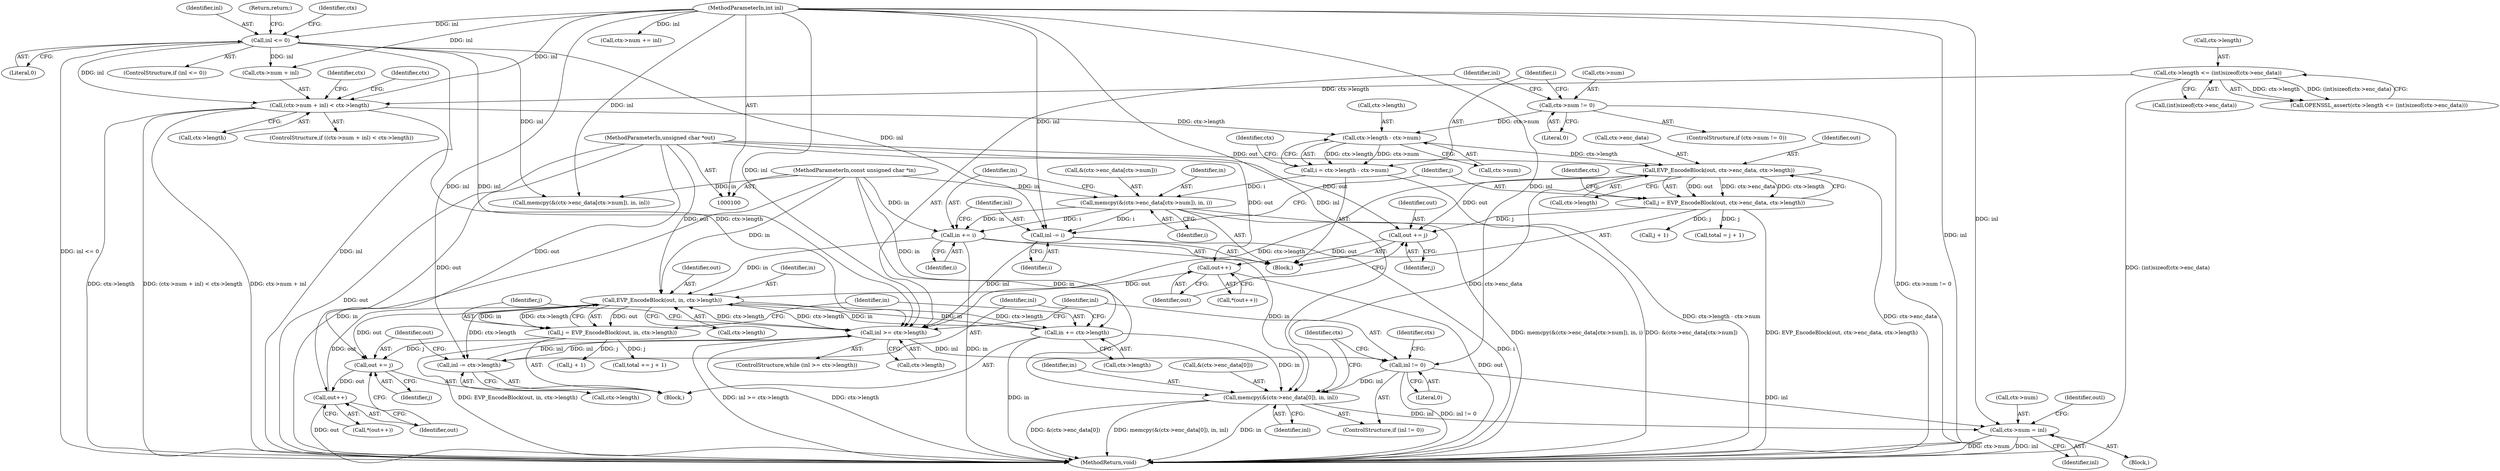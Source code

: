 digraph "0_openssl_5b814481f3573fa9677f3a31ee51322e2a22ee6a@API" {
"1000272" [label="(Call,memcpy(&(ctx->enc_data[0]), in, inl))"];
"1000196" [label="(Call,EVP_EncodeBlock(out, ctx->enc_data, ctx->length))"];
"1000102" [label="(MethodParameterIn,unsigned char *out)"];
"1000170" [label="(Call,ctx->length - ctx->num)"];
"1000134" [label="(Call,(ctx->num + inl) < ctx->length)"];
"1000118" [label="(Call,inl <= 0)"];
"1000105" [label="(MethodParameterIn,int inl)"];
"1000123" [label="(Call,ctx->length <= (int)sizeof(ctx->enc_data))"];
"1000162" [label="(Call,ctx->num != 0)"];
"1000188" [label="(Call,in += i)"];
"1000177" [label="(Call,memcpy(&(ctx->enc_data[ctx->num]), in, i))"];
"1000104" [label="(MethodParameterIn,const unsigned char *in)"];
"1000168" [label="(Call,i = ctx->length - ctx->num)"];
"1000241" [label="(Call,in += ctx->length)"];
"1000235" [label="(Call,EVP_EncodeBlock(out, in, ctx->length))"];
"1000214" [label="(Call,out++)"];
"1000209" [label="(Call,out += j)"];
"1000194" [label="(Call,j = EVP_EncodeBlock(out, ctx->enc_data, ctx->length))"];
"1000256" [label="(Call,out++)"];
"1000251" [label="(Call,out += j)"];
"1000233" [label="(Call,j = EVP_EncodeBlock(out, in, ctx->length))"];
"1000227" [label="(Call,inl >= ctx->length)"];
"1000191" [label="(Call,inl -= i)"];
"1000246" [label="(Call,inl -= ctx->length)"];
"1000269" [label="(Call,inl != 0)"];
"1000281" [label="(Call,ctx->num = inl)"];
"1000281" [label="(Call,ctx->num = inl)"];
"1000273" [label="(Call,&(ctx->enc_data[0]))"];
"1000188" [label="(Call,in += i)"];
"1000192" [label="(Identifier,inl)"];
"1000194" [label="(Call,j = EVP_EncodeBlock(out, ctx->enc_data, ctx->length))"];
"1000125" [label="(Identifier,ctx)"];
"1000235" [label="(Call,EVP_EncodeBlock(out, in, ctx->length))"];
"1000186" [label="(Identifier,in)"];
"1000105" [label="(MethodParameterIn,int inl)"];
"1000285" [label="(Identifier,inl)"];
"1000257" [label="(Identifier,out)"];
"1000133" [label="(ControlStructure,if ((ctx->num + inl) < ctx->length))"];
"1000119" [label="(Identifier,inl)"];
"1000134" [label="(Call,(ctx->num + inl) < ctx->length)"];
"1000166" [label="(Literal,0)"];
"1000270" [label="(Identifier,inl)"];
"1000140" [label="(Call,ctx->length)"];
"1000227" [label="(Call,inl >= ctx->length)"];
"1000290" [label="(MethodReturn,void)"];
"1000271" [label="(Literal,0)"];
"1000211" [label="(Identifier,j)"];
"1000256" [label="(Call,out++)"];
"1000232" [label="(Block,)"];
"1000280" [label="(Identifier,inl)"];
"1000282" [label="(Call,ctx->num)"];
"1000127" [label="(Call,(int)sizeof(ctx->enc_data))"];
"1000269" [label="(Call,inl != 0)"];
"1000241" [label="(Call,in += ctx->length)"];
"1000263" [label="(Call,total += j + 1)"];
"1000121" [label="(Return,return;)"];
"1000255" [label="(Call,*(out++))"];
"1000246" [label="(Call,inl -= ctx->length)"];
"1000181" [label="(Identifier,ctx)"];
"1000223" [label="(Call,j + 1)"];
"1000117" [label="(ControlStructure,if (inl <= 0))"];
"1000162" [label="(Call,ctx->num != 0)"];
"1000276" [label="(Identifier,ctx)"];
"1000135" [label="(Call,ctx->num + inl)"];
"1000215" [label="(Identifier,out)"];
"1000104" [label="(MethodParameterIn,const unsigned char *in)"];
"1000171" [label="(Call,ctx->length)"];
"1000164" [label="(Identifier,ctx)"];
"1000163" [label="(Call,ctx->num)"];
"1000243" [label="(Call,ctx->length)"];
"1000288" [label="(Identifier,outl)"];
"1000177" [label="(Call,memcpy(&(ctx->enc_data[ctx->num]), in, i))"];
"1000242" [label="(Identifier,in)"];
"1000233" [label="(Call,j = EVP_EncodeBlock(out, in, ctx->length))"];
"1000168" [label="(Call,i = ctx->length - ctx->num)"];
"1000238" [label="(Call,ctx->length)"];
"1000190" [label="(Identifier,i)"];
"1000170" [label="(Call,ctx->length - ctx->num)"];
"1000248" [label="(Call,ctx->length)"];
"1000174" [label="(Call,ctx->num)"];
"1000144" [label="(Call,memcpy(&(ctx->enc_data[ctx->num]), in, inl))"];
"1000193" [label="(Identifier,i)"];
"1000178" [label="(Call,&(ctx->enc_data[ctx->num]))"];
"1000124" [label="(Call,ctx->length)"];
"1000272" [label="(Call,memcpy(&(ctx->enc_data[0]), in, inl))"];
"1000251" [label="(Call,out += j)"];
"1000169" [label="(Identifier,i)"];
"1000226" [label="(ControlStructure,while (inl >= ctx->length))"];
"1000206" [label="(Identifier,ctx)"];
"1000283" [label="(Identifier,ctx)"];
"1000210" [label="(Identifier,out)"];
"1000236" [label="(Identifier,out)"];
"1000120" [label="(Literal,0)"];
"1000161" [label="(ControlStructure,if (ctx->num != 0))"];
"1000122" [label="(Call,OPENSSL_assert(ctx->length <= (int)sizeof(ctx->enc_data)))"];
"1000253" [label="(Identifier,j)"];
"1000201" [label="(Call,ctx->length)"];
"1000268" [label="(ControlStructure,if (inl != 0))"];
"1000167" [label="(Block,)"];
"1000265" [label="(Call,j + 1)"];
"1000197" [label="(Identifier,out)"];
"1000209" [label="(Call,out += j)"];
"1000123" [label="(Call,ctx->length <= (int)sizeof(ctx->enc_data))"];
"1000234" [label="(Identifier,j)"];
"1000155" [label="(Call,ctx->num += inl)"];
"1000252" [label="(Identifier,out)"];
"1000187" [label="(Identifier,i)"];
"1000148" [label="(Identifier,ctx)"];
"1000214" [label="(Call,out++)"];
"1000221" [label="(Call,total = j + 1)"];
"1000229" [label="(Call,ctx->length)"];
"1000102" [label="(MethodParameterIn,unsigned char *out)"];
"1000228" [label="(Identifier,inl)"];
"1000196" [label="(Call,EVP_EncodeBlock(out, ctx->enc_data, ctx->length))"];
"1000237" [label="(Identifier,in)"];
"1000189" [label="(Identifier,in)"];
"1000118" [label="(Call,inl <= 0)"];
"1000195" [label="(Identifier,j)"];
"1000247" [label="(Identifier,inl)"];
"1000106" [label="(Block,)"];
"1000279" [label="(Identifier,in)"];
"1000198" [label="(Call,ctx->enc_data)"];
"1000191" [label="(Call,inl -= i)"];
"1000213" [label="(Call,*(out++))"];
"1000272" -> "1000268"  [label="AST: "];
"1000272" -> "1000280"  [label="CFG: "];
"1000273" -> "1000272"  [label="AST: "];
"1000279" -> "1000272"  [label="AST: "];
"1000280" -> "1000272"  [label="AST: "];
"1000283" -> "1000272"  [label="CFG: "];
"1000272" -> "1000290"  [label="DDG: &(ctx->enc_data[0])"];
"1000272" -> "1000290"  [label="DDG: memcpy(&(ctx->enc_data[0]), in, inl)"];
"1000272" -> "1000290"  [label="DDG: in"];
"1000196" -> "1000272"  [label="DDG: ctx->enc_data"];
"1000188" -> "1000272"  [label="DDG: in"];
"1000241" -> "1000272"  [label="DDG: in"];
"1000104" -> "1000272"  [label="DDG: in"];
"1000269" -> "1000272"  [label="DDG: inl"];
"1000105" -> "1000272"  [label="DDG: inl"];
"1000272" -> "1000281"  [label="DDG: inl"];
"1000196" -> "1000194"  [label="AST: "];
"1000196" -> "1000201"  [label="CFG: "];
"1000197" -> "1000196"  [label="AST: "];
"1000198" -> "1000196"  [label="AST: "];
"1000201" -> "1000196"  [label="AST: "];
"1000194" -> "1000196"  [label="CFG: "];
"1000196" -> "1000290"  [label="DDG: ctx->enc_data"];
"1000196" -> "1000194"  [label="DDG: out"];
"1000196" -> "1000194"  [label="DDG: ctx->enc_data"];
"1000196" -> "1000194"  [label="DDG: ctx->length"];
"1000102" -> "1000196"  [label="DDG: out"];
"1000170" -> "1000196"  [label="DDG: ctx->length"];
"1000196" -> "1000209"  [label="DDG: out"];
"1000196" -> "1000227"  [label="DDG: ctx->length"];
"1000102" -> "1000100"  [label="AST: "];
"1000102" -> "1000290"  [label="DDG: out"];
"1000102" -> "1000209"  [label="DDG: out"];
"1000102" -> "1000214"  [label="DDG: out"];
"1000102" -> "1000235"  [label="DDG: out"];
"1000102" -> "1000251"  [label="DDG: out"];
"1000102" -> "1000256"  [label="DDG: out"];
"1000170" -> "1000168"  [label="AST: "];
"1000170" -> "1000174"  [label="CFG: "];
"1000171" -> "1000170"  [label="AST: "];
"1000174" -> "1000170"  [label="AST: "];
"1000168" -> "1000170"  [label="CFG: "];
"1000170" -> "1000168"  [label="DDG: ctx->length"];
"1000170" -> "1000168"  [label="DDG: ctx->num"];
"1000134" -> "1000170"  [label="DDG: ctx->length"];
"1000162" -> "1000170"  [label="DDG: ctx->num"];
"1000134" -> "1000133"  [label="AST: "];
"1000134" -> "1000140"  [label="CFG: "];
"1000135" -> "1000134"  [label="AST: "];
"1000140" -> "1000134"  [label="AST: "];
"1000148" -> "1000134"  [label="CFG: "];
"1000164" -> "1000134"  [label="CFG: "];
"1000134" -> "1000290"  [label="DDG: ctx->length"];
"1000134" -> "1000290"  [label="DDG: (ctx->num + inl) < ctx->length"];
"1000134" -> "1000290"  [label="DDG: ctx->num + inl"];
"1000118" -> "1000134"  [label="DDG: inl"];
"1000105" -> "1000134"  [label="DDG: inl"];
"1000123" -> "1000134"  [label="DDG: ctx->length"];
"1000134" -> "1000227"  [label="DDG: ctx->length"];
"1000118" -> "1000117"  [label="AST: "];
"1000118" -> "1000120"  [label="CFG: "];
"1000119" -> "1000118"  [label="AST: "];
"1000120" -> "1000118"  [label="AST: "];
"1000121" -> "1000118"  [label="CFG: "];
"1000125" -> "1000118"  [label="CFG: "];
"1000118" -> "1000290"  [label="DDG: inl <= 0"];
"1000118" -> "1000290"  [label="DDG: inl"];
"1000105" -> "1000118"  [label="DDG: inl"];
"1000118" -> "1000135"  [label="DDG: inl"];
"1000118" -> "1000144"  [label="DDG: inl"];
"1000118" -> "1000191"  [label="DDG: inl"];
"1000118" -> "1000227"  [label="DDG: inl"];
"1000105" -> "1000100"  [label="AST: "];
"1000105" -> "1000290"  [label="DDG: inl"];
"1000105" -> "1000135"  [label="DDG: inl"];
"1000105" -> "1000144"  [label="DDG: inl"];
"1000105" -> "1000155"  [label="DDG: inl"];
"1000105" -> "1000191"  [label="DDG: inl"];
"1000105" -> "1000227"  [label="DDG: inl"];
"1000105" -> "1000246"  [label="DDG: inl"];
"1000105" -> "1000269"  [label="DDG: inl"];
"1000105" -> "1000281"  [label="DDG: inl"];
"1000123" -> "1000122"  [label="AST: "];
"1000123" -> "1000127"  [label="CFG: "];
"1000124" -> "1000123"  [label="AST: "];
"1000127" -> "1000123"  [label="AST: "];
"1000122" -> "1000123"  [label="CFG: "];
"1000123" -> "1000290"  [label="DDG: (int)sizeof(ctx->enc_data)"];
"1000123" -> "1000122"  [label="DDG: ctx->length"];
"1000123" -> "1000122"  [label="DDG: (int)sizeof(ctx->enc_data)"];
"1000162" -> "1000161"  [label="AST: "];
"1000162" -> "1000166"  [label="CFG: "];
"1000163" -> "1000162"  [label="AST: "];
"1000166" -> "1000162"  [label="AST: "];
"1000169" -> "1000162"  [label="CFG: "];
"1000228" -> "1000162"  [label="CFG: "];
"1000162" -> "1000290"  [label="DDG: ctx->num != 0"];
"1000188" -> "1000167"  [label="AST: "];
"1000188" -> "1000190"  [label="CFG: "];
"1000189" -> "1000188"  [label="AST: "];
"1000190" -> "1000188"  [label="AST: "];
"1000192" -> "1000188"  [label="CFG: "];
"1000188" -> "1000290"  [label="DDG: in"];
"1000177" -> "1000188"  [label="DDG: i"];
"1000177" -> "1000188"  [label="DDG: in"];
"1000104" -> "1000188"  [label="DDG: in"];
"1000188" -> "1000235"  [label="DDG: in"];
"1000177" -> "1000167"  [label="AST: "];
"1000177" -> "1000187"  [label="CFG: "];
"1000178" -> "1000177"  [label="AST: "];
"1000186" -> "1000177"  [label="AST: "];
"1000187" -> "1000177"  [label="AST: "];
"1000189" -> "1000177"  [label="CFG: "];
"1000177" -> "1000290"  [label="DDG: &(ctx->enc_data[ctx->num])"];
"1000177" -> "1000290"  [label="DDG: memcpy(&(ctx->enc_data[ctx->num]), in, i)"];
"1000104" -> "1000177"  [label="DDG: in"];
"1000168" -> "1000177"  [label="DDG: i"];
"1000177" -> "1000191"  [label="DDG: i"];
"1000104" -> "1000100"  [label="AST: "];
"1000104" -> "1000290"  [label="DDG: in"];
"1000104" -> "1000144"  [label="DDG: in"];
"1000104" -> "1000235"  [label="DDG: in"];
"1000104" -> "1000241"  [label="DDG: in"];
"1000168" -> "1000167"  [label="AST: "];
"1000169" -> "1000168"  [label="AST: "];
"1000181" -> "1000168"  [label="CFG: "];
"1000168" -> "1000290"  [label="DDG: ctx->length - ctx->num"];
"1000241" -> "1000232"  [label="AST: "];
"1000241" -> "1000243"  [label="CFG: "];
"1000242" -> "1000241"  [label="AST: "];
"1000243" -> "1000241"  [label="AST: "];
"1000247" -> "1000241"  [label="CFG: "];
"1000241" -> "1000290"  [label="DDG: in"];
"1000241" -> "1000235"  [label="DDG: in"];
"1000235" -> "1000241"  [label="DDG: ctx->length"];
"1000235" -> "1000241"  [label="DDG: in"];
"1000235" -> "1000233"  [label="AST: "];
"1000235" -> "1000238"  [label="CFG: "];
"1000236" -> "1000235"  [label="AST: "];
"1000237" -> "1000235"  [label="AST: "];
"1000238" -> "1000235"  [label="AST: "];
"1000233" -> "1000235"  [label="CFG: "];
"1000235" -> "1000227"  [label="DDG: ctx->length"];
"1000235" -> "1000233"  [label="DDG: out"];
"1000235" -> "1000233"  [label="DDG: in"];
"1000235" -> "1000233"  [label="DDG: ctx->length"];
"1000214" -> "1000235"  [label="DDG: out"];
"1000256" -> "1000235"  [label="DDG: out"];
"1000227" -> "1000235"  [label="DDG: ctx->length"];
"1000235" -> "1000246"  [label="DDG: ctx->length"];
"1000235" -> "1000251"  [label="DDG: out"];
"1000214" -> "1000213"  [label="AST: "];
"1000214" -> "1000215"  [label="CFG: "];
"1000215" -> "1000214"  [label="AST: "];
"1000213" -> "1000214"  [label="CFG: "];
"1000214" -> "1000290"  [label="DDG: out"];
"1000209" -> "1000214"  [label="DDG: out"];
"1000209" -> "1000167"  [label="AST: "];
"1000209" -> "1000211"  [label="CFG: "];
"1000210" -> "1000209"  [label="AST: "];
"1000211" -> "1000209"  [label="AST: "];
"1000215" -> "1000209"  [label="CFG: "];
"1000194" -> "1000209"  [label="DDG: j"];
"1000194" -> "1000167"  [label="AST: "];
"1000195" -> "1000194"  [label="AST: "];
"1000206" -> "1000194"  [label="CFG: "];
"1000194" -> "1000290"  [label="DDG: EVP_EncodeBlock(out, ctx->enc_data, ctx->length)"];
"1000194" -> "1000221"  [label="DDG: j"];
"1000194" -> "1000223"  [label="DDG: j"];
"1000256" -> "1000255"  [label="AST: "];
"1000256" -> "1000257"  [label="CFG: "];
"1000257" -> "1000256"  [label="AST: "];
"1000255" -> "1000256"  [label="CFG: "];
"1000256" -> "1000290"  [label="DDG: out"];
"1000251" -> "1000256"  [label="DDG: out"];
"1000251" -> "1000232"  [label="AST: "];
"1000251" -> "1000253"  [label="CFG: "];
"1000252" -> "1000251"  [label="AST: "];
"1000253" -> "1000251"  [label="AST: "];
"1000257" -> "1000251"  [label="CFG: "];
"1000233" -> "1000251"  [label="DDG: j"];
"1000233" -> "1000232"  [label="AST: "];
"1000234" -> "1000233"  [label="AST: "];
"1000242" -> "1000233"  [label="CFG: "];
"1000233" -> "1000290"  [label="DDG: EVP_EncodeBlock(out, in, ctx->length)"];
"1000233" -> "1000263"  [label="DDG: j"];
"1000233" -> "1000265"  [label="DDG: j"];
"1000227" -> "1000226"  [label="AST: "];
"1000227" -> "1000229"  [label="CFG: "];
"1000228" -> "1000227"  [label="AST: "];
"1000229" -> "1000227"  [label="AST: "];
"1000234" -> "1000227"  [label="CFG: "];
"1000270" -> "1000227"  [label="CFG: "];
"1000227" -> "1000290"  [label="DDG: inl >= ctx->length"];
"1000227" -> "1000290"  [label="DDG: ctx->length"];
"1000191" -> "1000227"  [label="DDG: inl"];
"1000246" -> "1000227"  [label="DDG: inl"];
"1000227" -> "1000246"  [label="DDG: inl"];
"1000227" -> "1000269"  [label="DDG: inl"];
"1000191" -> "1000167"  [label="AST: "];
"1000191" -> "1000193"  [label="CFG: "];
"1000192" -> "1000191"  [label="AST: "];
"1000193" -> "1000191"  [label="AST: "];
"1000195" -> "1000191"  [label="CFG: "];
"1000191" -> "1000290"  [label="DDG: i"];
"1000246" -> "1000232"  [label="AST: "];
"1000246" -> "1000248"  [label="CFG: "];
"1000247" -> "1000246"  [label="AST: "];
"1000248" -> "1000246"  [label="AST: "];
"1000252" -> "1000246"  [label="CFG: "];
"1000269" -> "1000268"  [label="AST: "];
"1000269" -> "1000271"  [label="CFG: "];
"1000270" -> "1000269"  [label="AST: "];
"1000271" -> "1000269"  [label="AST: "];
"1000276" -> "1000269"  [label="CFG: "];
"1000283" -> "1000269"  [label="CFG: "];
"1000269" -> "1000290"  [label="DDG: inl != 0"];
"1000269" -> "1000281"  [label="DDG: inl"];
"1000281" -> "1000106"  [label="AST: "];
"1000281" -> "1000285"  [label="CFG: "];
"1000282" -> "1000281"  [label="AST: "];
"1000285" -> "1000281"  [label="AST: "];
"1000288" -> "1000281"  [label="CFG: "];
"1000281" -> "1000290"  [label="DDG: inl"];
"1000281" -> "1000290"  [label="DDG: ctx->num"];
}
